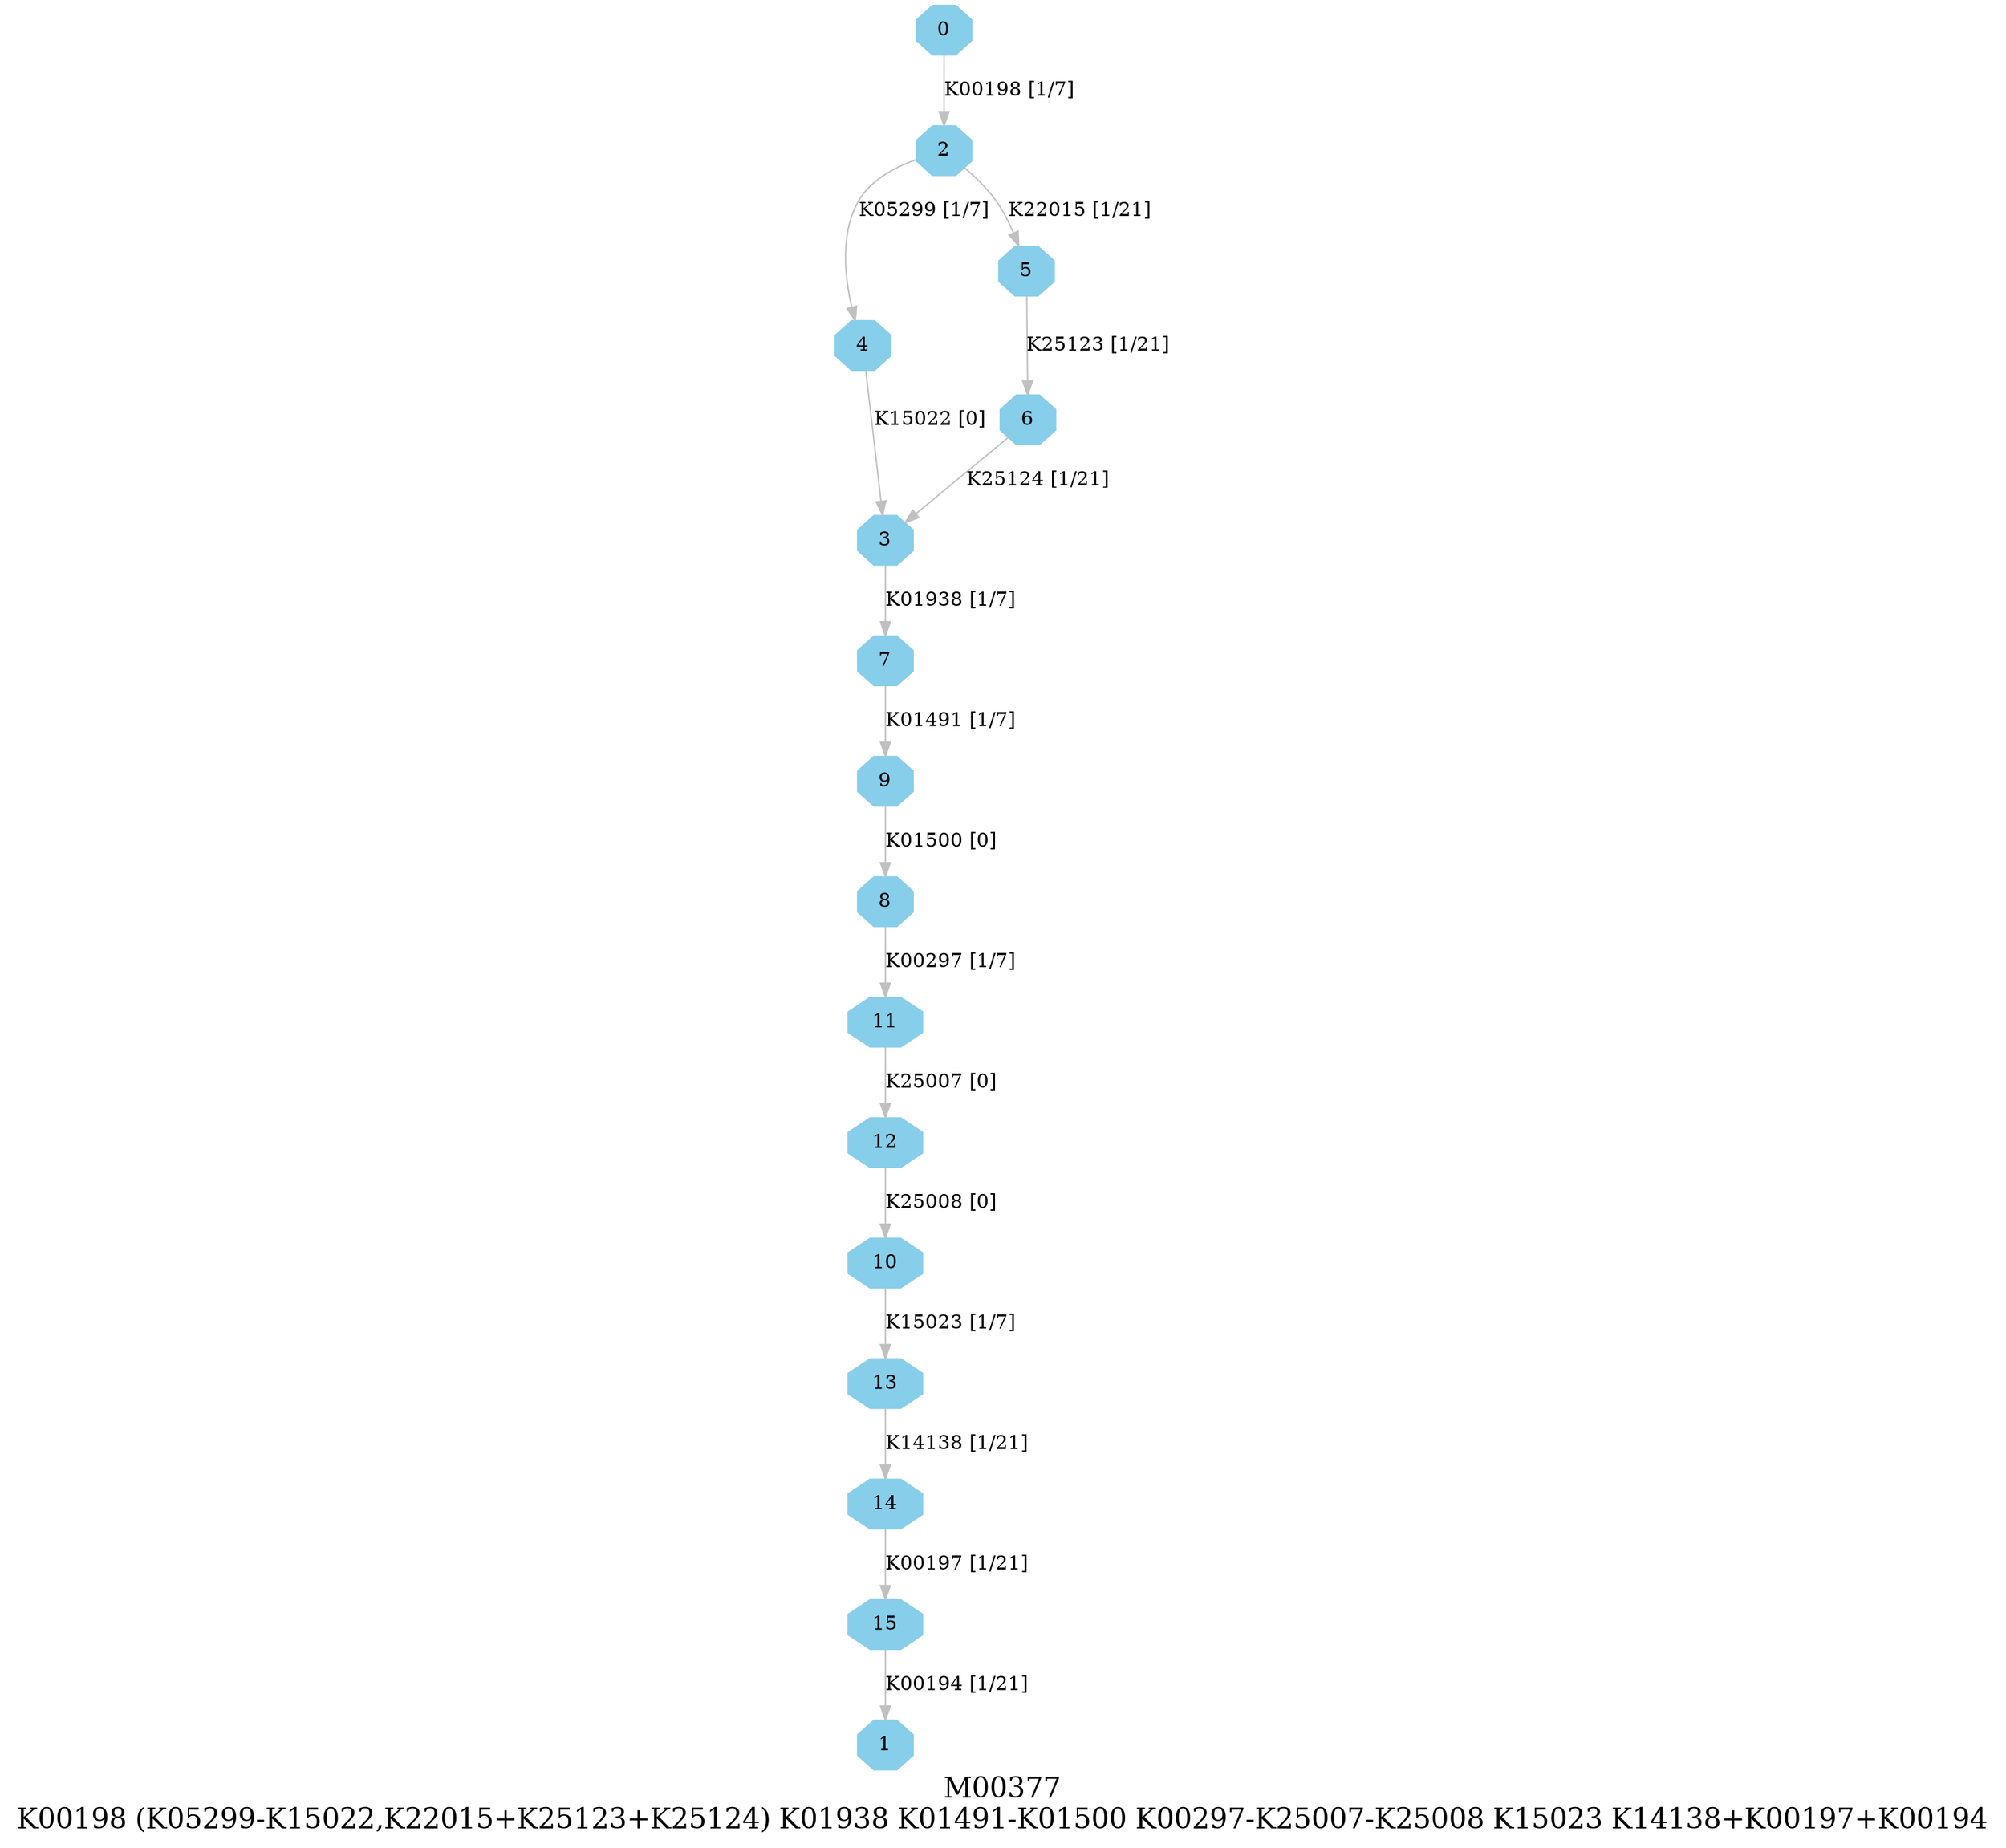 digraph G {
graph [label="M00377
K00198 (K05299-K15022,K22015+K25123+K25124) K01938 K01491-K01500 K00297-K25007-K25008 K15023 K14138+K00197+K00194",fontsize=20];
node [shape=box,style=filled];
edge [len=3,color=grey];
{node [width=.3,height=.3,shape=octagon,style=filled,color=skyblue] 0 1 2 3 4 5 6 7 8 9 10 11 12 13 14 15 }
0 -> 2 [label="K00198 [1/7]"];
2 -> 4 [label="K05299 [1/7]"];
2 -> 5 [label="K22015 [1/21]"];
3 -> 7 [label="K01938 [1/7]"];
4 -> 3 [label="K15022 [0]"];
5 -> 6 [label="K25123 [1/21]"];
6 -> 3 [label="K25124 [1/21]"];
7 -> 9 [label="K01491 [1/7]"];
8 -> 11 [label="K00297 [1/7]"];
9 -> 8 [label="K01500 [0]"];
10 -> 13 [label="K15023 [1/7]"];
11 -> 12 [label="K25007 [0]"];
12 -> 10 [label="K25008 [0]"];
13 -> 14 [label="K14138 [1/21]"];
14 -> 15 [label="K00197 [1/21]"];
15 -> 1 [label="K00194 [1/21]"];
}